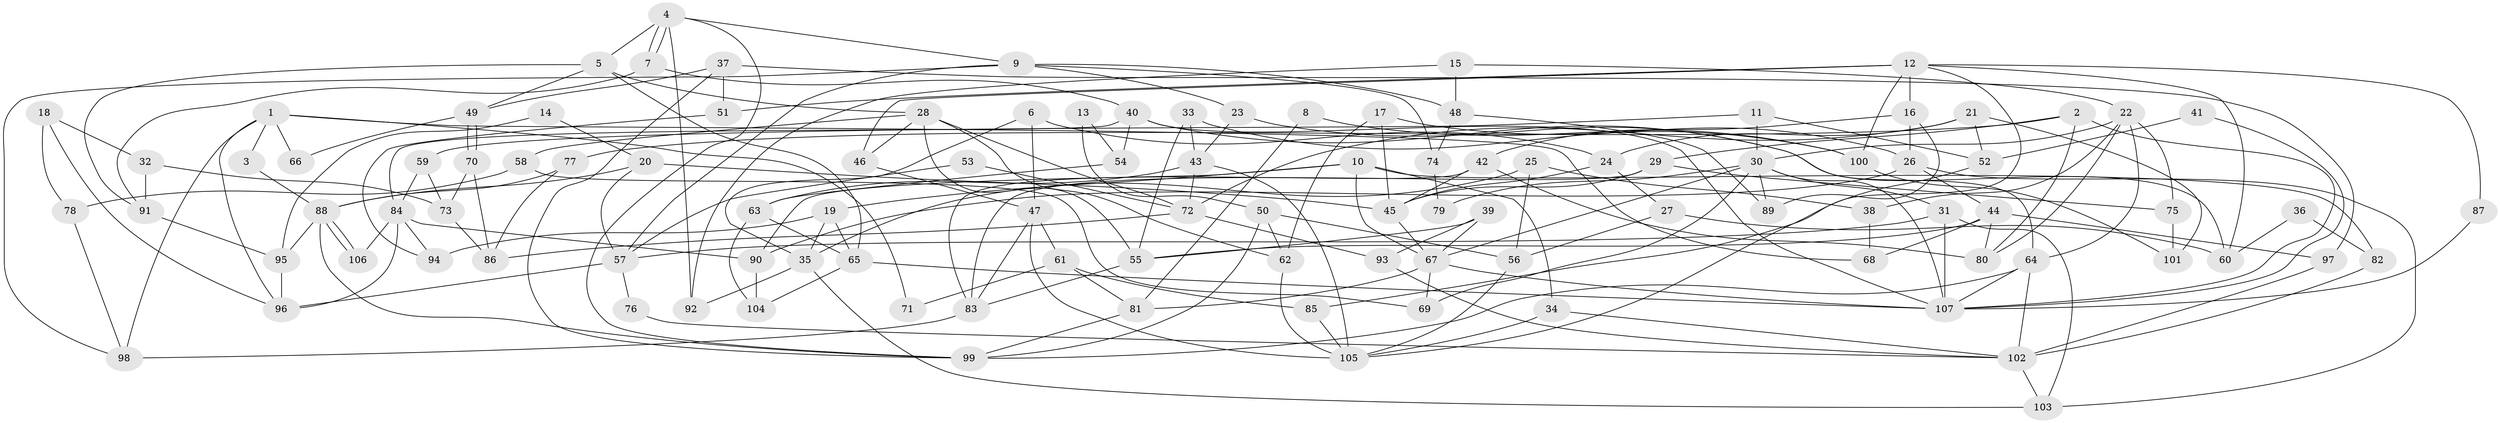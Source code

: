 // Generated by graph-tools (version 1.1) at 2025/11/02/27/25 16:11:19]
// undirected, 107 vertices, 214 edges
graph export_dot {
graph [start="1"]
  node [color=gray90,style=filled];
  1;
  2;
  3;
  4;
  5;
  6;
  7;
  8;
  9;
  10;
  11;
  12;
  13;
  14;
  15;
  16;
  17;
  18;
  19;
  20;
  21;
  22;
  23;
  24;
  25;
  26;
  27;
  28;
  29;
  30;
  31;
  32;
  33;
  34;
  35;
  36;
  37;
  38;
  39;
  40;
  41;
  42;
  43;
  44;
  45;
  46;
  47;
  48;
  49;
  50;
  51;
  52;
  53;
  54;
  55;
  56;
  57;
  58;
  59;
  60;
  61;
  62;
  63;
  64;
  65;
  66;
  67;
  68;
  69;
  70;
  71;
  72;
  73;
  74;
  75;
  76;
  77;
  78;
  79;
  80;
  81;
  82;
  83;
  84;
  85;
  86;
  87;
  88;
  89;
  90;
  91;
  92;
  93;
  94;
  95;
  96;
  97;
  98;
  99;
  100;
  101;
  102;
  103;
  104;
  105;
  106;
  107;
  1 -- 98;
  1 -- 96;
  1 -- 3;
  1 -- 66;
  1 -- 68;
  1 -- 71;
  2 -- 107;
  2 -- 80;
  2 -- 29;
  2 -- 77;
  3 -- 88;
  4 -- 99;
  4 -- 7;
  4 -- 7;
  4 -- 5;
  4 -- 9;
  4 -- 92;
  5 -- 28;
  5 -- 49;
  5 -- 65;
  5 -- 91;
  6 -- 47;
  6 -- 24;
  6 -- 35;
  7 -- 40;
  7 -- 91;
  8 -- 81;
  8 -- 100;
  9 -- 57;
  9 -- 23;
  9 -- 48;
  9 -- 74;
  9 -- 98;
  10 -- 90;
  10 -- 34;
  10 -- 19;
  10 -- 67;
  10 -- 82;
  11 -- 30;
  11 -- 52;
  11 -- 59;
  12 -- 46;
  12 -- 16;
  12 -- 51;
  12 -- 60;
  12 -- 85;
  12 -- 87;
  12 -- 100;
  13 -- 54;
  13 -- 50;
  14 -- 20;
  14 -- 95;
  15 -- 92;
  15 -- 48;
  15 -- 22;
  16 -- 26;
  16 -- 42;
  16 -- 89;
  17 -- 26;
  17 -- 45;
  17 -- 62;
  18 -- 32;
  18 -- 96;
  18 -- 78;
  19 -- 65;
  19 -- 35;
  19 -- 94;
  20 -- 45;
  20 -- 88;
  20 -- 57;
  21 -- 72;
  21 -- 101;
  21 -- 24;
  21 -- 52;
  22 -- 30;
  22 -- 38;
  22 -- 64;
  22 -- 75;
  22 -- 80;
  23 -- 64;
  23 -- 43;
  24 -- 45;
  24 -- 27;
  25 -- 56;
  25 -- 35;
  25 -- 38;
  26 -- 90;
  26 -- 103;
  26 -- 44;
  27 -- 56;
  27 -- 60;
  28 -- 62;
  28 -- 72;
  28 -- 46;
  28 -- 55;
  28 -- 58;
  29 -- 83;
  29 -- 45;
  29 -- 75;
  30 -- 67;
  30 -- 107;
  30 -- 31;
  30 -- 69;
  30 -- 79;
  30 -- 89;
  31 -- 107;
  31 -- 57;
  31 -- 103;
  32 -- 91;
  32 -- 73;
  33 -- 43;
  33 -- 55;
  33 -- 100;
  34 -- 105;
  34 -- 102;
  35 -- 92;
  35 -- 103;
  36 -- 60;
  36 -- 82;
  37 -- 97;
  37 -- 49;
  37 -- 51;
  37 -- 99;
  38 -- 68;
  39 -- 67;
  39 -- 55;
  39 -- 93;
  40 -- 60;
  40 -- 84;
  40 -- 54;
  40 -- 107;
  41 -- 52;
  41 -- 107;
  42 -- 80;
  42 -- 83;
  42 -- 45;
  43 -- 72;
  43 -- 63;
  43 -- 105;
  44 -- 68;
  44 -- 55;
  44 -- 80;
  44 -- 97;
  45 -- 67;
  46 -- 47;
  47 -- 83;
  47 -- 61;
  47 -- 105;
  48 -- 89;
  48 -- 74;
  49 -- 70;
  49 -- 70;
  49 -- 66;
  50 -- 62;
  50 -- 99;
  50 -- 56;
  51 -- 94;
  52 -- 105;
  53 -- 72;
  53 -- 57;
  54 -- 63;
  55 -- 83;
  56 -- 105;
  57 -- 76;
  57 -- 96;
  58 -- 69;
  58 -- 78;
  59 -- 84;
  59 -- 73;
  61 -- 81;
  61 -- 85;
  61 -- 71;
  62 -- 105;
  63 -- 65;
  63 -- 104;
  64 -- 107;
  64 -- 99;
  64 -- 102;
  65 -- 107;
  65 -- 104;
  67 -- 69;
  67 -- 81;
  67 -- 107;
  70 -- 86;
  70 -- 73;
  72 -- 86;
  72 -- 93;
  73 -- 86;
  74 -- 79;
  75 -- 101;
  76 -- 102;
  77 -- 88;
  77 -- 86;
  78 -- 98;
  81 -- 99;
  82 -- 102;
  83 -- 98;
  84 -- 96;
  84 -- 94;
  84 -- 90;
  84 -- 106;
  85 -- 105;
  87 -- 107;
  88 -- 99;
  88 -- 106;
  88 -- 106;
  88 -- 95;
  90 -- 104;
  91 -- 95;
  93 -- 102;
  95 -- 96;
  97 -- 102;
  100 -- 101;
  102 -- 103;
}
